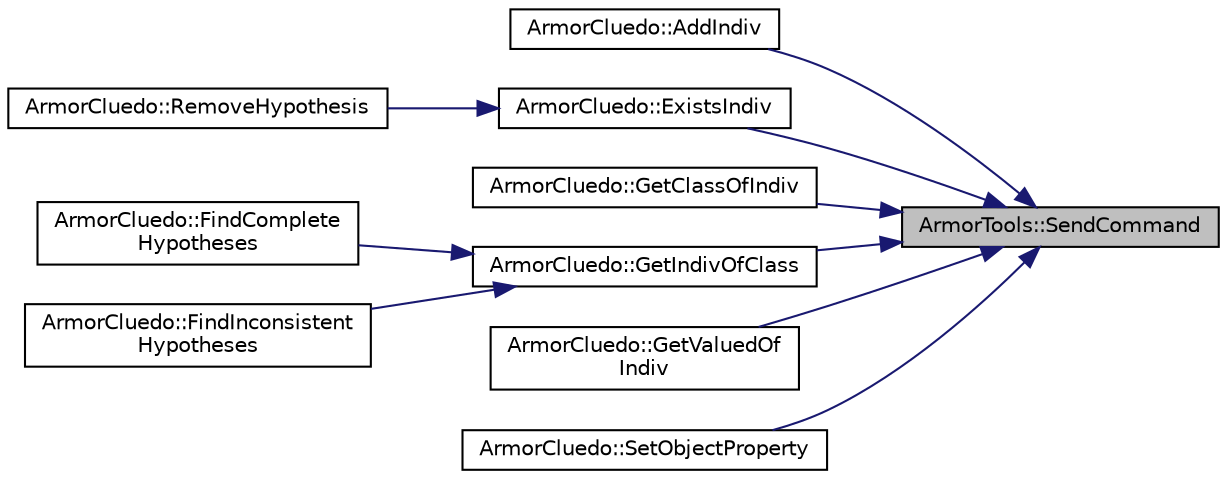 digraph "ArmorTools::SendCommand"
{
 // LATEX_PDF_SIZE
  edge [fontname="Helvetica",fontsize="10",labelfontname="Helvetica",labelfontsize="10"];
  node [fontname="Helvetica",fontsize="10",shape=record];
  rankdir="RL";
  Node1 [label="ArmorTools::SendCommand",height=0.2,width=0.4,color="black", fillcolor="grey75", style="filled", fontcolor="black",tooltip="fill in a command and send it to aRMOR"];
  Node1 -> Node2 [dir="back",color="midnightblue",fontsize="10",style="solid",fontname="Helvetica"];
  Node2 [label="ArmorCluedo::AddIndiv",height=0.2,width=0.4,color="black", fillcolor="white", style="filled",URL="$a00170_ad29930fec7803aed87b7244e73b98bff.html#ad29930fec7803aed87b7244e73b98bff",tooltip="add an individual to the ontology"];
  Node1 -> Node3 [dir="back",color="midnightblue",fontsize="10",style="solid",fontname="Helvetica"];
  Node3 [label="ArmorCluedo::ExistsIndiv",height=0.2,width=0.4,color="black", fillcolor="white", style="filled",URL="$a00170_a2086082362b61607798d6f968c263f9e.html#a2086082362b61607798d6f968c263f9e",tooltip="check if an individual exists"];
  Node3 -> Node4 [dir="back",color="midnightblue",fontsize="10",style="solid",fontname="Helvetica"];
  Node4 [label="ArmorCluedo::RemoveHypothesis",height=0.2,width=0.4,color="black", fillcolor="white", style="filled",URL="$a00170_a4ae659375e7a6d9564973718ece248e2.html#a4ae659375e7a6d9564973718ece248e2",tooltip="discard one hypothesis"];
  Node1 -> Node5 [dir="back",color="midnightblue",fontsize="10",style="solid",fontname="Helvetica"];
  Node5 [label="ArmorCluedo::GetClassOfIndiv",height=0.2,width=0.4,color="black", fillcolor="white", style="filled",URL="$a00170_a49216d015f97a9d510406a90e8c1fe30.html#a49216d015f97a9d510406a90e8c1fe30",tooltip="get the class of a given individual"];
  Node1 -> Node6 [dir="back",color="midnightblue",fontsize="10",style="solid",fontname="Helvetica"];
  Node6 [label="ArmorCluedo::GetIndivOfClass",height=0.2,width=0.4,color="black", fillcolor="white", style="filled",URL="$a00170_afef8229a755f495f008bfe4630a745fa.html#afef8229a755f495f008bfe4630a745fa",tooltip="find the individuals belonging to a class"];
  Node6 -> Node7 [dir="back",color="midnightblue",fontsize="10",style="solid",fontname="Helvetica"];
  Node7 [label="ArmorCluedo::FindComplete\lHypotheses",height=0.2,width=0.4,color="black", fillcolor="white", style="filled",URL="$a00170_aaf1832ed634a017c48e26c48f58c5f68.html#aaf1832ed634a017c48e26c48f58c5f68",tooltip="find all the complete hypotheses"];
  Node6 -> Node8 [dir="back",color="midnightblue",fontsize="10",style="solid",fontname="Helvetica"];
  Node8 [label="ArmorCluedo::FindInconsistent\lHypotheses",height=0.2,width=0.4,color="black", fillcolor="white", style="filled",URL="$a00170_ab278ac3aaffc4c6aceaf3bfb8d5186af.html#ab278ac3aaffc4c6aceaf3bfb8d5186af",tooltip="find all the inconsistent hypotheses"];
  Node1 -> Node9 [dir="back",color="midnightblue",fontsize="10",style="solid",fontname="Helvetica"];
  Node9 [label="ArmorCluedo::GetValuedOf\lIndiv",height=0.2,width=0.4,color="black", fillcolor="white", style="filled",URL="$a00170_a580aef3f0bf9dd1affd06c588e731ff5.html#a580aef3f0bf9dd1affd06c588e731ff5",tooltip="get the values of a property related to a gven individual"];
  Node1 -> Node10 [dir="back",color="midnightblue",fontsize="10",style="solid",fontname="Helvetica"];
  Node10 [label="ArmorCluedo::SetObjectProperty",height=0.2,width=0.4,color="black", fillcolor="white", style="filled",URL="$a00170_ad179234fd676874a09c267abb416d2da.html#ad179234fd676874a09c267abb416d2da",tooltip="set a property true"];
}
